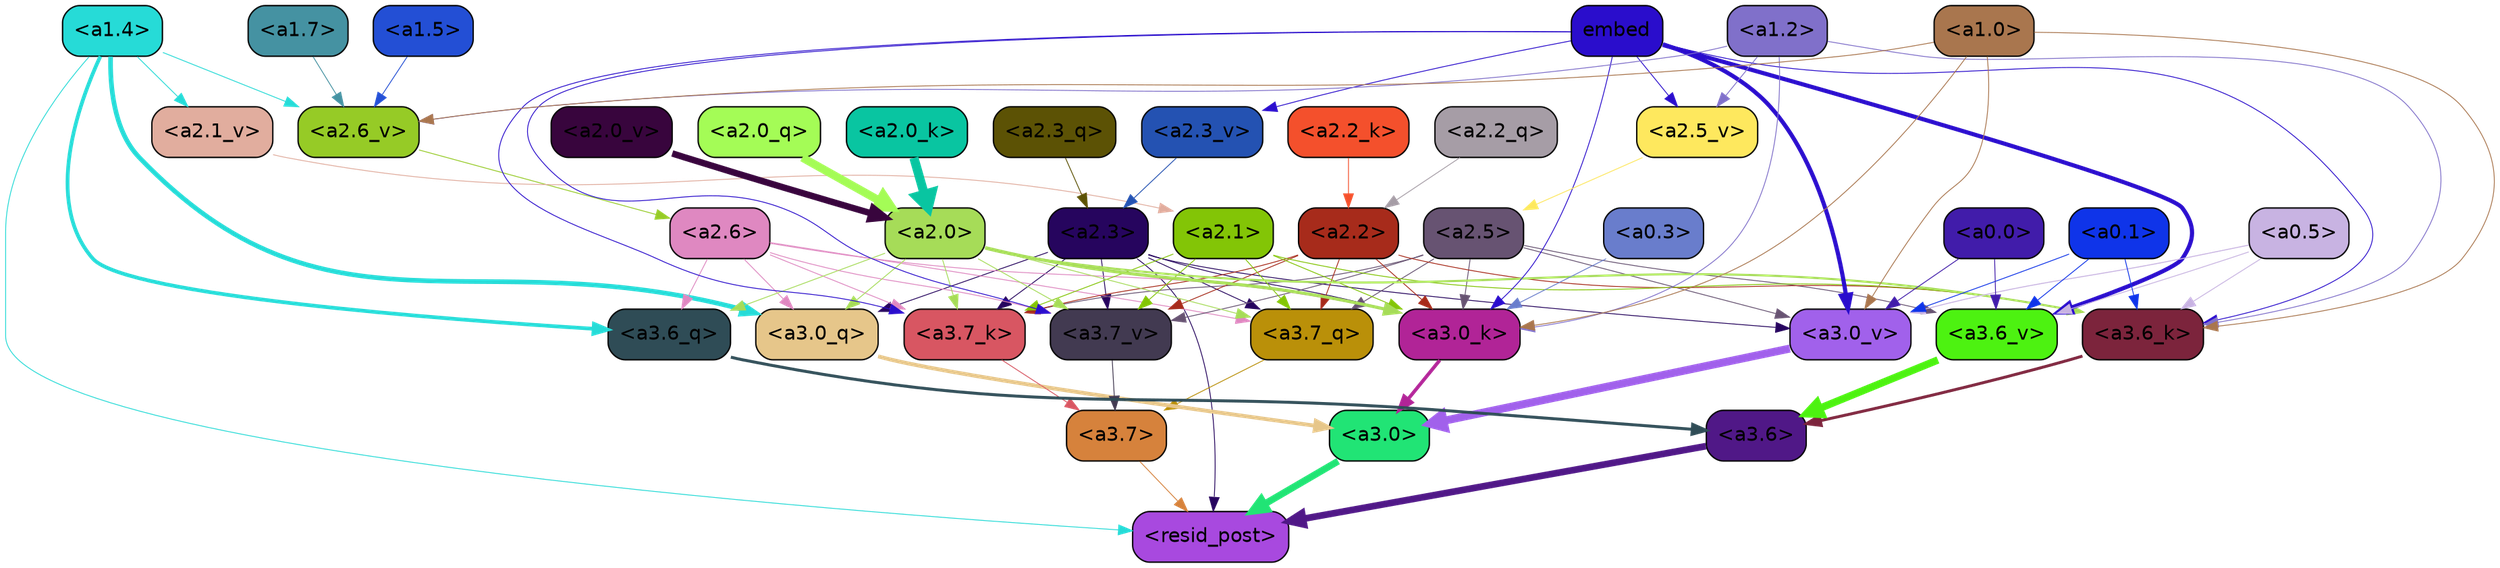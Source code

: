 strict digraph "" {
	graph [bgcolor=transparent,
		layout=dot,
		overlap=false,
		splines=true
	];
	"<a3.7>"	[color=black,
		fillcolor="#d6823c",
		fontname=Helvetica,
		shape=box,
		style="filled, rounded"];
	"<resid_post>"	[color=black,
		fillcolor="#a849df",
		fontname=Helvetica,
		shape=box,
		style="filled, rounded"];
	"<a3.7>" -> "<resid_post>"	[color="#d6823c",
		penwidth=0.6];
	"<a3.6>"	[color=black,
		fillcolor="#501887",
		fontname=Helvetica,
		shape=box,
		style="filled, rounded"];
	"<a3.6>" -> "<resid_post>"	[color="#501887",
		penwidth=4.751612067222595];
	"<a3.0>"	[color=black,
		fillcolor="#21e475",
		fontname=Helvetica,
		shape=box,
		style="filled, rounded"];
	"<a3.0>" -> "<resid_post>"	[color="#21e475",
		penwidth=4.884142994880676];
	"<a2.3>"	[color=black,
		fillcolor="#26055e",
		fontname=Helvetica,
		shape=box,
		style="filled, rounded"];
	"<a2.3>" -> "<resid_post>"	[color="#26055e",
		penwidth=0.6];
	"<a3.7_q>"	[color=black,
		fillcolor="#ba9009",
		fontname=Helvetica,
		shape=box,
		style="filled, rounded"];
	"<a2.3>" -> "<a3.7_q>"	[color="#26055e",
		penwidth=0.6];
	"<a3.0_q>"	[color=black,
		fillcolor="#e6c68a",
		fontname=Helvetica,
		shape=box,
		style="filled, rounded"];
	"<a2.3>" -> "<a3.0_q>"	[color="#26055e",
		penwidth=0.6];
	"<a3.7_k>"	[color=black,
		fillcolor="#d85662",
		fontname=Helvetica,
		shape=box,
		style="filled, rounded"];
	"<a2.3>" -> "<a3.7_k>"	[color="#26055e",
		penwidth=0.6];
	"<a3.0_k>"	[color=black,
		fillcolor="#b12497",
		fontname=Helvetica,
		shape=box,
		style="filled, rounded"];
	"<a2.3>" -> "<a3.0_k>"	[color="#26055e",
		penwidth=0.6];
	"<a3.7_v>"	[color=black,
		fillcolor="#423a51",
		fontname=Helvetica,
		shape=box,
		style="filled, rounded"];
	"<a2.3>" -> "<a3.7_v>"	[color="#26055e",
		penwidth=0.6];
	"<a3.0_v>"	[color=black,
		fillcolor="#a161eb",
		fontname=Helvetica,
		shape=box,
		style="filled, rounded"];
	"<a2.3>" -> "<a3.0_v>"	[color="#26055e",
		penwidth=0.6];
	"<a1.4>"	[color=black,
		fillcolor="#26dbd7",
		fontname=Helvetica,
		shape=box,
		style="filled, rounded"];
	"<a1.4>" -> "<resid_post>"	[color="#26dbd7",
		penwidth=0.6];
	"<a3.6_q>"	[color=black,
		fillcolor="#2f4c56",
		fontname=Helvetica,
		shape=box,
		style="filled, rounded"];
	"<a1.4>" -> "<a3.6_q>"	[color="#26dbd7",
		penwidth=2.6469622254371643];
	"<a1.4>" -> "<a3.0_q>"	[color="#26dbd7",
		penwidth=3.3040847778320312];
	"<a2.6_v>"	[color=black,
		fillcolor="#96cb26",
		fontname=Helvetica,
		shape=box,
		style="filled, rounded"];
	"<a1.4>" -> "<a2.6_v>"	[color="#26dbd7",
		penwidth=0.6];
	"<a2.1_v>"	[color=black,
		fillcolor="#e1ad9e",
		fontname=Helvetica,
		shape=box,
		style="filled, rounded"];
	"<a1.4>" -> "<a2.1_v>"	[color="#26dbd7",
		penwidth=0.6];
	"<a3.7_q>" -> "<a3.7>"	[color="#ba9009",
		penwidth=0.6];
	"<a3.6_q>" -> "<a3.6>"	[color="#2f4c56",
		penwidth=2.091020345687866];
	"<a3.0_q>" -> "<a3.0>"	[color="#e6c68a",
		penwidth=2.7421876192092896];
	"<a3.7_k>" -> "<a3.7>"	[color="#d85662",
		penwidth=0.6];
	"<a3.6_k>"	[color=black,
		fillcolor="#7c243c",
		fontname=Helvetica,
		shape=box,
		style="filled, rounded"];
	"<a3.6_k>" -> "<a3.6>"	[color="#7c243c",
		penwidth=2.048597991466522];
	"<a3.0_k>" -> "<a3.0>"	[color="#b12497",
		penwidth=2.476402521133423];
	"<a3.7_v>" -> "<a3.7>"	[color="#423a51",
		penwidth=0.6];
	"<a3.6_v>"	[color=black,
		fillcolor="#4df211",
		fontname=Helvetica,
		shape=box,
		style="filled, rounded"];
	"<a3.6_v>" -> "<a3.6>"	[color="#4df211",
		penwidth=5.2550448179244995];
	"<a3.0_v>" -> "<a3.0>"	[color="#a161eb",
		penwidth=5.652270674705505];
	"<a2.6>"	[color=black,
		fillcolor="#df88c1",
		fontname=Helvetica,
		shape=box,
		style="filled, rounded"];
	"<a2.6>" -> "<a3.7_q>"	[color="#df88c1",
		penwidth=0.6];
	"<a2.6>" -> "<a3.6_q>"	[color="#df88c1",
		penwidth=0.6];
	"<a2.6>" -> "<a3.0_q>"	[color="#df88c1",
		penwidth=0.6];
	"<a2.6>" -> "<a3.7_k>"	[color="#df88c1",
		penwidth=0.6];
	"<a2.6>" -> "<a3.0_k>"	[color="#df88c1",
		penwidth=0.6];
	"<a2.6>" -> "<a3.7_v>"	[color="#df88c1",
		penwidth=0.6];
	"<a2.5>"	[color=black,
		fillcolor="#675372",
		fontname=Helvetica,
		shape=box,
		style="filled, rounded"];
	"<a2.5>" -> "<a3.7_q>"	[color="#675372",
		penwidth=0.6];
	"<a2.5>" -> "<a3.7_k>"	[color="#675372",
		penwidth=0.6];
	"<a2.5>" -> "<a3.0_k>"	[color="#675372",
		penwidth=0.6];
	"<a2.5>" -> "<a3.7_v>"	[color="#675372",
		penwidth=0.6];
	"<a2.5>" -> "<a3.6_v>"	[color="#675372",
		penwidth=0.6];
	"<a2.5>" -> "<a3.0_v>"	[color="#675372",
		penwidth=0.6];
	"<a2.2>"	[color=black,
		fillcolor="#a72b1b",
		fontname=Helvetica,
		shape=box,
		style="filled, rounded"];
	"<a2.2>" -> "<a3.7_q>"	[color="#a72b1b",
		penwidth=0.6];
	"<a2.2>" -> "<a3.7_k>"	[color="#a72b1b",
		penwidth=0.6];
	"<a2.2>" -> "<a3.6_k>"	[color="#a72b1b",
		penwidth=0.6];
	"<a2.2>" -> "<a3.0_k>"	[color="#a72b1b",
		penwidth=0.6];
	"<a2.2>" -> "<a3.7_v>"	[color="#a72b1b",
		penwidth=0.6];
	"<a2.1>"	[color=black,
		fillcolor="#83c506",
		fontname=Helvetica,
		shape=box,
		style="filled, rounded"];
	"<a2.1>" -> "<a3.7_q>"	[color="#83c506",
		penwidth=0.6];
	"<a2.1>" -> "<a3.7_k>"	[color="#83c506",
		penwidth=0.6];
	"<a2.1>" -> "<a3.6_k>"	[color="#83c506",
		penwidth=0.6];
	"<a2.1>" -> "<a3.0_k>"	[color="#83c506",
		penwidth=0.6];
	"<a2.1>" -> "<a3.7_v>"	[color="#83c506",
		penwidth=0.6];
	"<a2.0>"	[color=black,
		fillcolor="#a6dc58",
		fontname=Helvetica,
		shape=box,
		style="filled, rounded"];
	"<a2.0>" -> "<a3.7_q>"	[color="#a6dc58",
		penwidth=0.6];
	"<a2.0>" -> "<a3.6_q>"	[color="#a6dc58",
		penwidth=0.6];
	"<a2.0>" -> "<a3.0_q>"	[color="#a6dc58",
		penwidth=0.6];
	"<a2.0>" -> "<a3.7_k>"	[color="#a6dc58",
		penwidth=0.6];
	"<a2.0>" -> "<a3.6_k>"	[color="#a6dc58",
		penwidth=1.4757367372512817];
	"<a2.0>" -> "<a3.0_k>"	[color="#a6dc58",
		penwidth=2.2137351036071777];
	"<a2.0>" -> "<a3.7_v>"	[color="#a6dc58",
		penwidth=0.6];
	embed	[color=black,
		fillcolor="#2a0dcc",
		fontname=Helvetica,
		shape=box,
		style="filled, rounded"];
	embed -> "<a3.7_k>"	[color="#2a0dcc",
		penwidth=0.6];
	embed -> "<a3.6_k>"	[color="#2a0dcc",
		penwidth=0.6];
	embed -> "<a3.0_k>"	[color="#2a0dcc",
		penwidth=0.6];
	embed -> "<a3.7_v>"	[color="#2a0dcc",
		penwidth=0.6];
	embed -> "<a3.6_v>"	[color="#2a0dcc",
		penwidth=2.9582033157348633];
	embed -> "<a3.0_v>"	[color="#2a0dcc",
		penwidth=2.972973108291626];
	"<a2.5_v>"	[color=black,
		fillcolor="#fee85e",
		fontname=Helvetica,
		shape=box,
		style="filled, rounded"];
	embed -> "<a2.5_v>"	[color="#2a0dcc",
		penwidth=0.6];
	"<a2.3_v>"	[color=black,
		fillcolor="#2452b2",
		fontname=Helvetica,
		shape=box,
		style="filled, rounded"];
	embed -> "<a2.3_v>"	[color="#2a0dcc",
		penwidth=0.6];
	"<a1.2>"	[color=black,
		fillcolor="#8070ca",
		fontname=Helvetica,
		shape=box,
		style="filled, rounded"];
	"<a1.2>" -> "<a3.6_k>"	[color="#8070ca",
		penwidth=0.6];
	"<a1.2>" -> "<a3.0_k>"	[color="#8070ca",
		penwidth=0.6];
	"<a1.2>" -> "<a2.6_v>"	[color="#8070ca",
		penwidth=0.6];
	"<a1.2>" -> "<a2.5_v>"	[color="#8070ca",
		penwidth=0.6];
	"<a1.0>"	[color=black,
		fillcolor="#a9764e",
		fontname=Helvetica,
		shape=box,
		style="filled, rounded"];
	"<a1.0>" -> "<a3.6_k>"	[color="#a9764e",
		penwidth=0.6];
	"<a1.0>" -> "<a3.0_k>"	[color="#a9764e",
		penwidth=0.6];
	"<a1.0>" -> "<a3.0_v>"	[color="#a9764e",
		penwidth=0.6];
	"<a1.0>" -> "<a2.6_v>"	[color="#a9764e",
		penwidth=0.6];
	"<a0.5>"	[color=black,
		fillcolor="#c8b3e2",
		fontname=Helvetica,
		shape=box,
		style="filled, rounded"];
	"<a0.5>" -> "<a3.6_k>"	[color="#c8b3e2",
		penwidth=0.6];
	"<a0.5>" -> "<a3.6_v>"	[color="#c8b3e2",
		penwidth=0.6];
	"<a0.5>" -> "<a3.0_v>"	[color="#c8b3e2",
		penwidth=0.6790935099124908];
	"<a0.1>"	[color=black,
		fillcolor="#0f34e9",
		fontname=Helvetica,
		shape=box,
		style="filled, rounded"];
	"<a0.1>" -> "<a3.6_k>"	[color="#0f34e9",
		penwidth=0.6];
	"<a0.1>" -> "<a3.6_v>"	[color="#0f34e9",
		penwidth=0.6];
	"<a0.1>" -> "<a3.0_v>"	[color="#0f34e9",
		penwidth=0.6];
	"<a0.3>"	[color=black,
		fillcolor="#697dcc",
		fontname=Helvetica,
		shape=box,
		style="filled, rounded"];
	"<a0.3>" -> "<a3.0_k>"	[color="#697dcc",
		penwidth=0.6];
	"<a0.0>"	[color=black,
		fillcolor="#411caa",
		fontname=Helvetica,
		shape=box,
		style="filled, rounded"];
	"<a0.0>" -> "<a3.6_v>"	[color="#411caa",
		penwidth=0.6];
	"<a0.0>" -> "<a3.0_v>"	[color="#411caa",
		penwidth=0.6];
	"<a2.3_q>"	[color=black,
		fillcolor="#5c5205",
		fontname=Helvetica,
		shape=box,
		style="filled, rounded"];
	"<a2.3_q>" -> "<a2.3>"	[color="#5c5205",
		penwidth=0.6];
	"<a2.2_q>"	[color=black,
		fillcolor="#a69da6",
		fontname=Helvetica,
		shape=box,
		style="filled, rounded"];
	"<a2.2_q>" -> "<a2.2>"	[color="#a69da6",
		penwidth=0.6];
	"<a2.0_q>"	[color=black,
		fillcolor="#a4fc56",
		fontname=Helvetica,
		shape=box,
		style="filled, rounded"];
	"<a2.0_q>" -> "<a2.0>"	[color="#a4fc56",
		penwidth=5.819834470748901];
	"<a2.2_k>"	[color=black,
		fillcolor="#f4502c",
		fontname=Helvetica,
		shape=box,
		style="filled, rounded"];
	"<a2.2_k>" -> "<a2.2>"	[color="#f4502c",
		penwidth=0.6];
	"<a2.0_k>"	[color=black,
		fillcolor="#09c5a1",
		fontname=Helvetica,
		shape=box,
		style="filled, rounded"];
	"<a2.0_k>" -> "<a2.0>"	[color="#09c5a1",
		penwidth=6.470837593078613];
	"<a2.6_v>" -> "<a2.6>"	[color="#96cb26",
		penwidth=0.6];
	"<a2.5_v>" -> "<a2.5>"	[color="#fee85e",
		penwidth=0.6];
	"<a2.3_v>" -> "<a2.3>"	[color="#2452b2",
		penwidth=0.6];
	"<a2.1_v>" -> "<a2.1>"	[color="#e1ad9e",
		penwidth=0.6];
	"<a2.0_v>"	[color=black,
		fillcolor="#38053d",
		fontname=Helvetica,
		shape=box,
		style="filled, rounded"];
	"<a2.0_v>" -> "<a2.0>"	[color="#38053d",
		penwidth=4.5950857400894165];
	"<a1.7>"	[color=black,
		fillcolor="#4592a2",
		fontname=Helvetica,
		shape=box,
		style="filled, rounded"];
	"<a1.7>" -> "<a2.6_v>"	[color="#4592a2",
		penwidth=0.6];
	"<a1.5>"	[color=black,
		fillcolor="#234fd5",
		fontname=Helvetica,
		shape=box,
		style="filled, rounded"];
	"<a1.5>" -> "<a2.6_v>"	[color="#234fd5",
		penwidth=0.6];
}
